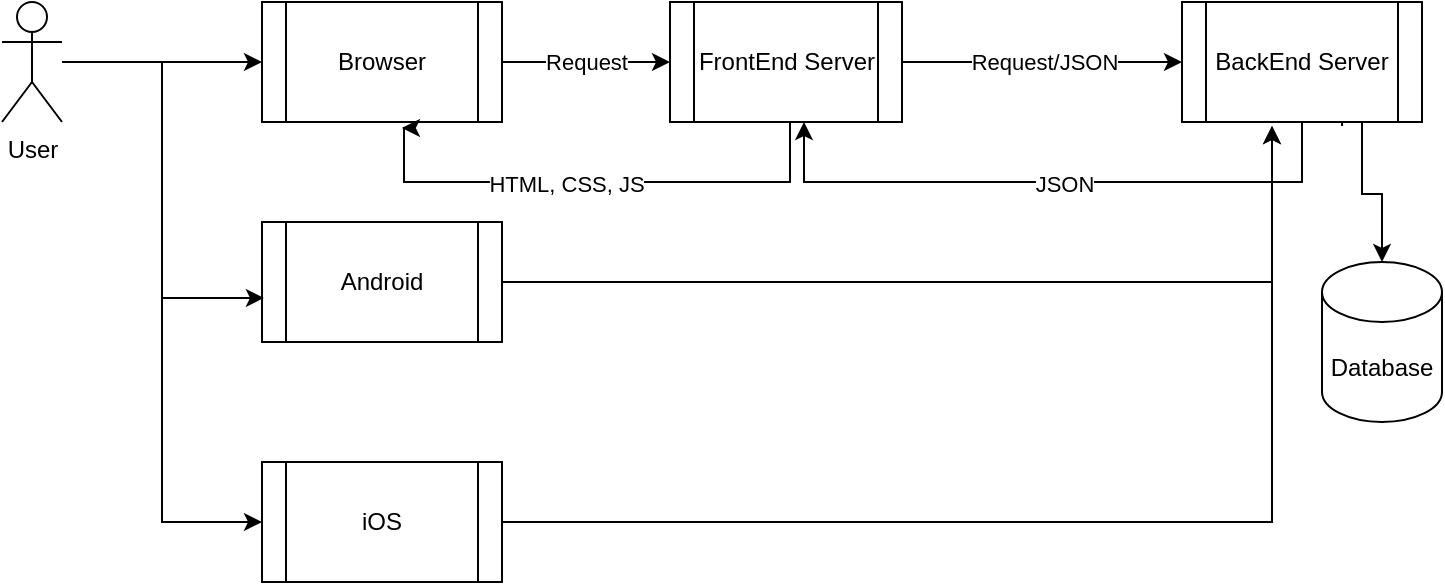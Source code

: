 <mxfile version="24.6.5" type="github">
  <diagram name="Page-1" id="bC13eqXGoI-rvWT93ObH">
    <mxGraphModel dx="954" dy="533" grid="1" gridSize="10" guides="1" tooltips="1" connect="1" arrows="1" fold="1" page="1" pageScale="1" pageWidth="827" pageHeight="1169" math="0" shadow="0">
      <root>
        <mxCell id="0" />
        <mxCell id="1" parent="0" />
        <mxCell id="HtMy2tCI1EmnBCpZxS7F-19" style="edgeStyle=orthogonalEdgeStyle;rounded=0;orthogonalLoop=1;jettySize=auto;html=1;entryX=0;entryY=0.5;entryDx=0;entryDy=0;" edge="1" parent="1" source="HtMy2tCI1EmnBCpZxS7F-1" target="HtMy2tCI1EmnBCpZxS7F-2">
          <mxGeometry relative="1" as="geometry" />
        </mxCell>
        <mxCell id="HtMy2tCI1EmnBCpZxS7F-22" style="edgeStyle=orthogonalEdgeStyle;rounded=0;orthogonalLoop=1;jettySize=auto;html=1;entryX=0;entryY=0.5;entryDx=0;entryDy=0;" edge="1" parent="1" source="HtMy2tCI1EmnBCpZxS7F-1" target="HtMy2tCI1EmnBCpZxS7F-4">
          <mxGeometry relative="1" as="geometry" />
        </mxCell>
        <object label="User" id="HtMy2tCI1EmnBCpZxS7F-1">
          <mxCell style="shape=umlActor;verticalLabelPosition=bottom;verticalAlign=top;html=1;outlineConnect=0;" vertex="1" parent="1">
            <mxGeometry x="80" y="130" width="30" height="60" as="geometry" />
          </mxCell>
        </object>
        <mxCell id="HtMy2tCI1EmnBCpZxS7F-8" style="edgeStyle=orthogonalEdgeStyle;rounded=0;orthogonalLoop=1;jettySize=auto;html=1;exitX=1;exitY=0.5;exitDx=0;exitDy=0;entryX=0;entryY=0.5;entryDx=0;entryDy=0;" edge="1" parent="1" source="HtMy2tCI1EmnBCpZxS7F-2" target="HtMy2tCI1EmnBCpZxS7F-5">
          <mxGeometry relative="1" as="geometry" />
        </mxCell>
        <mxCell id="HtMy2tCI1EmnBCpZxS7F-9" value="Request" style="edgeLabel;html=1;align=center;verticalAlign=middle;resizable=0;points=[];" vertex="1" connectable="0" parent="HtMy2tCI1EmnBCpZxS7F-8">
          <mxGeometry relative="1" as="geometry">
            <mxPoint as="offset" />
          </mxGeometry>
        </mxCell>
        <mxCell id="HtMy2tCI1EmnBCpZxS7F-2" value="Browser" style="shape=process;whiteSpace=wrap;html=1;backgroundOutline=1;" vertex="1" parent="1">
          <mxGeometry x="210" y="130" width="120" height="60" as="geometry" />
        </mxCell>
        <mxCell id="HtMy2tCI1EmnBCpZxS7F-3" value="Android" style="shape=process;whiteSpace=wrap;html=1;backgroundOutline=1;" vertex="1" parent="1">
          <mxGeometry x="210" y="240" width="120" height="60" as="geometry" />
        </mxCell>
        <mxCell id="HtMy2tCI1EmnBCpZxS7F-4" value="iOS" style="shape=process;whiteSpace=wrap;html=1;backgroundOutline=1;" vertex="1" parent="1">
          <mxGeometry x="210" y="360" width="120" height="60" as="geometry" />
        </mxCell>
        <mxCell id="HtMy2tCI1EmnBCpZxS7F-10" style="edgeStyle=orthogonalEdgeStyle;rounded=0;orthogonalLoop=1;jettySize=auto;html=1;entryX=0.583;entryY=1.05;entryDx=0;entryDy=0;entryPerimeter=0;" edge="1" parent="1" source="HtMy2tCI1EmnBCpZxS7F-5" target="HtMy2tCI1EmnBCpZxS7F-2">
          <mxGeometry relative="1" as="geometry">
            <mxPoint x="280" y="210" as="targetPoint" />
            <Array as="points">
              <mxPoint x="474" y="220" />
              <mxPoint x="281" y="220" />
            </Array>
          </mxGeometry>
        </mxCell>
        <mxCell id="HtMy2tCI1EmnBCpZxS7F-11" value="HTML, CSS, JS" style="edgeLabel;html=1;align=center;verticalAlign=middle;resizable=0;points=[];" vertex="1" connectable="0" parent="HtMy2tCI1EmnBCpZxS7F-10">
          <mxGeometry x="0.133" y="1" relative="1" as="geometry">
            <mxPoint as="offset" />
          </mxGeometry>
        </mxCell>
        <mxCell id="HtMy2tCI1EmnBCpZxS7F-12" style="edgeStyle=orthogonalEdgeStyle;rounded=0;orthogonalLoop=1;jettySize=auto;html=1;" edge="1" parent="1" source="HtMy2tCI1EmnBCpZxS7F-5" target="HtMy2tCI1EmnBCpZxS7F-6">
          <mxGeometry relative="1" as="geometry" />
        </mxCell>
        <mxCell id="HtMy2tCI1EmnBCpZxS7F-13" value="Request/JSON" style="edgeLabel;html=1;align=center;verticalAlign=middle;resizable=0;points=[];" vertex="1" connectable="0" parent="HtMy2tCI1EmnBCpZxS7F-12">
          <mxGeometry x="0.014" relative="1" as="geometry">
            <mxPoint as="offset" />
          </mxGeometry>
        </mxCell>
        <mxCell id="HtMy2tCI1EmnBCpZxS7F-5" value="FrontEnd Server" style="shape=process;whiteSpace=wrap;html=1;backgroundOutline=1;" vertex="1" parent="1">
          <mxGeometry x="414" y="130" width="116" height="60" as="geometry" />
        </mxCell>
        <mxCell id="HtMy2tCI1EmnBCpZxS7F-14" style="edgeStyle=orthogonalEdgeStyle;rounded=0;orthogonalLoop=1;jettySize=auto;html=1;exitX=0.667;exitY=1.033;exitDx=0;exitDy=0;exitPerimeter=0;entryX=0.5;entryY=0;entryDx=0;entryDy=0;entryPerimeter=0;" edge="1" parent="1" source="HtMy2tCI1EmnBCpZxS7F-6" target="HtMy2tCI1EmnBCpZxS7F-7">
          <mxGeometry relative="1" as="geometry">
            <Array as="points">
              <mxPoint x="750" y="180" />
              <mxPoint x="760" y="180" />
              <mxPoint x="760" y="226" />
              <mxPoint x="770" y="226" />
            </Array>
          </mxGeometry>
        </mxCell>
        <mxCell id="HtMy2tCI1EmnBCpZxS7F-16" style="edgeStyle=orthogonalEdgeStyle;rounded=0;orthogonalLoop=1;jettySize=auto;html=1;" edge="1" parent="1" source="HtMy2tCI1EmnBCpZxS7F-6" target="HtMy2tCI1EmnBCpZxS7F-5">
          <mxGeometry relative="1" as="geometry">
            <mxPoint x="480" y="200" as="targetPoint" />
            <Array as="points">
              <mxPoint x="730" y="220" />
              <mxPoint x="481" y="220" />
            </Array>
          </mxGeometry>
        </mxCell>
        <mxCell id="HtMy2tCI1EmnBCpZxS7F-18" value="JSON" style="edgeLabel;html=1;align=center;verticalAlign=middle;resizable=0;points=[];" vertex="1" connectable="0" parent="HtMy2tCI1EmnBCpZxS7F-16">
          <mxGeometry x="-0.036" y="1" relative="1" as="geometry">
            <mxPoint as="offset" />
          </mxGeometry>
        </mxCell>
        <mxCell id="HtMy2tCI1EmnBCpZxS7F-6" value="BackEnd Server" style="shape=process;whiteSpace=wrap;html=1;backgroundOutline=1;" vertex="1" parent="1">
          <mxGeometry x="670" y="130" width="120" height="60" as="geometry" />
        </mxCell>
        <mxCell id="HtMy2tCI1EmnBCpZxS7F-7" value="Database" style="shape=cylinder3;whiteSpace=wrap;html=1;boundedLbl=1;backgroundOutline=1;size=15;" vertex="1" parent="1">
          <mxGeometry x="740" y="260" width="60" height="80" as="geometry" />
        </mxCell>
        <mxCell id="HtMy2tCI1EmnBCpZxS7F-20" style="edgeStyle=orthogonalEdgeStyle;rounded=0;orthogonalLoop=1;jettySize=auto;html=1;entryX=0.008;entryY=0.633;entryDx=0;entryDy=0;entryPerimeter=0;" edge="1" parent="1" source="HtMy2tCI1EmnBCpZxS7F-1" target="HtMy2tCI1EmnBCpZxS7F-3">
          <mxGeometry relative="1" as="geometry" />
        </mxCell>
        <mxCell id="HtMy2tCI1EmnBCpZxS7F-21" style="edgeStyle=orthogonalEdgeStyle;rounded=0;orthogonalLoop=1;jettySize=auto;html=1;entryX=0.375;entryY=1.033;entryDx=0;entryDy=0;entryPerimeter=0;" edge="1" parent="1" source="HtMy2tCI1EmnBCpZxS7F-3" target="HtMy2tCI1EmnBCpZxS7F-6">
          <mxGeometry relative="1" as="geometry" />
        </mxCell>
        <mxCell id="HtMy2tCI1EmnBCpZxS7F-23" style="edgeStyle=orthogonalEdgeStyle;rounded=0;orthogonalLoop=1;jettySize=auto;html=1;entryX=0.375;entryY=1.033;entryDx=0;entryDy=0;entryPerimeter=0;" edge="1" parent="1" source="HtMy2tCI1EmnBCpZxS7F-4" target="HtMy2tCI1EmnBCpZxS7F-6">
          <mxGeometry relative="1" as="geometry">
            <mxPoint x="710" y="220" as="targetPoint" />
          </mxGeometry>
        </mxCell>
      </root>
    </mxGraphModel>
  </diagram>
</mxfile>

